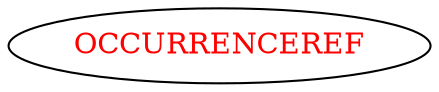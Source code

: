 digraph dependencyGraph {
 concentrate=true;
 ranksep="2.0";
 rankdir="LR"; 
 splines="ortho";
"OCCURRENCEREF" [fontcolor="red"];
}